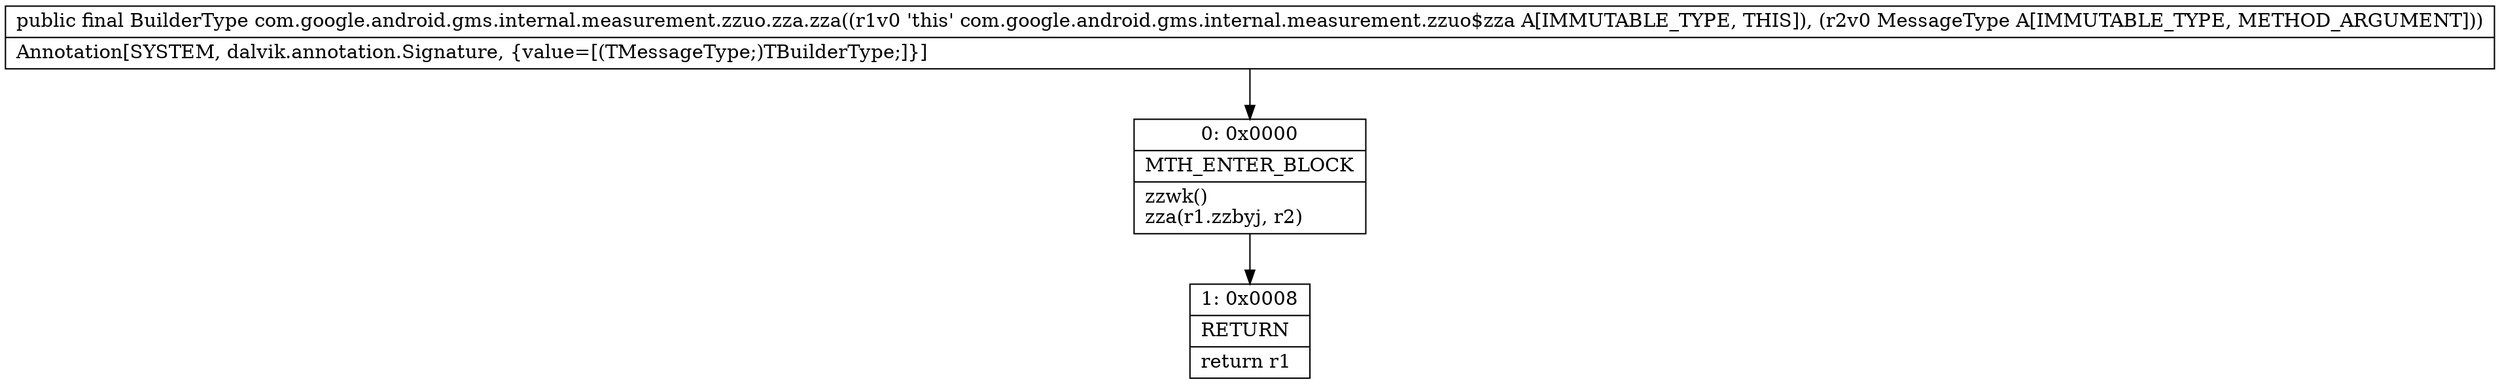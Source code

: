 digraph "CFG forcom.google.android.gms.internal.measurement.zzuo.zza.zza(Lcom\/google\/android\/gms\/internal\/measurement\/zzuo;)Lcom\/google\/android\/gms\/internal\/measurement\/zzuo$zza;" {
Node_0 [shape=record,label="{0\:\ 0x0000|MTH_ENTER_BLOCK\l|zzwk()\lzza(r1.zzbyj, r2)\l}"];
Node_1 [shape=record,label="{1\:\ 0x0008|RETURN\l|return r1\l}"];
MethodNode[shape=record,label="{public final BuilderType com.google.android.gms.internal.measurement.zzuo.zza.zza((r1v0 'this' com.google.android.gms.internal.measurement.zzuo$zza A[IMMUTABLE_TYPE, THIS]), (r2v0 MessageType A[IMMUTABLE_TYPE, METHOD_ARGUMENT]))  | Annotation[SYSTEM, dalvik.annotation.Signature, \{value=[(TMessageType;)TBuilderType;]\}]\l}"];
MethodNode -> Node_0;
Node_0 -> Node_1;
}

